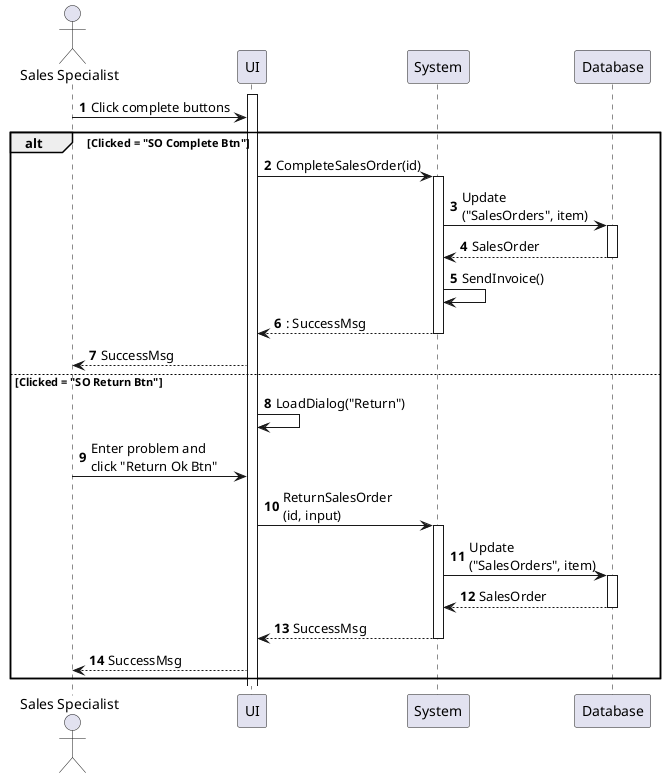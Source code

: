 @startuml sales-order-complete
autonumber

actor "Sales Specialist" as a
participant UI as f
participant System as b
participant Database as d

activate f

a -> f : Click complete buttons

alt Clicked = "SO Complete Btn"
    f -> b : CompleteSalesOrder(id)
    activate b
    b -> d : Update\n("SalesOrders", item)
    activate d
    return SalesOrder
    b -> b : SendInvoice()
    return : SuccessMsg
    f --> a : SuccessMsg
else Clicked = "SO Return Btn"
    f -> f : LoadDialog("Return")
    a -> f : Enter problem and\nclick "Return Ok Btn"
    f -> b : ReturnSalesOrder\n(id, input)
    activate b
    b -> d : Update\n("SalesOrders", item)
    activate d
    return SalesOrder
    return SuccessMsg
    f --> a : SuccessMsg
end
@enduml